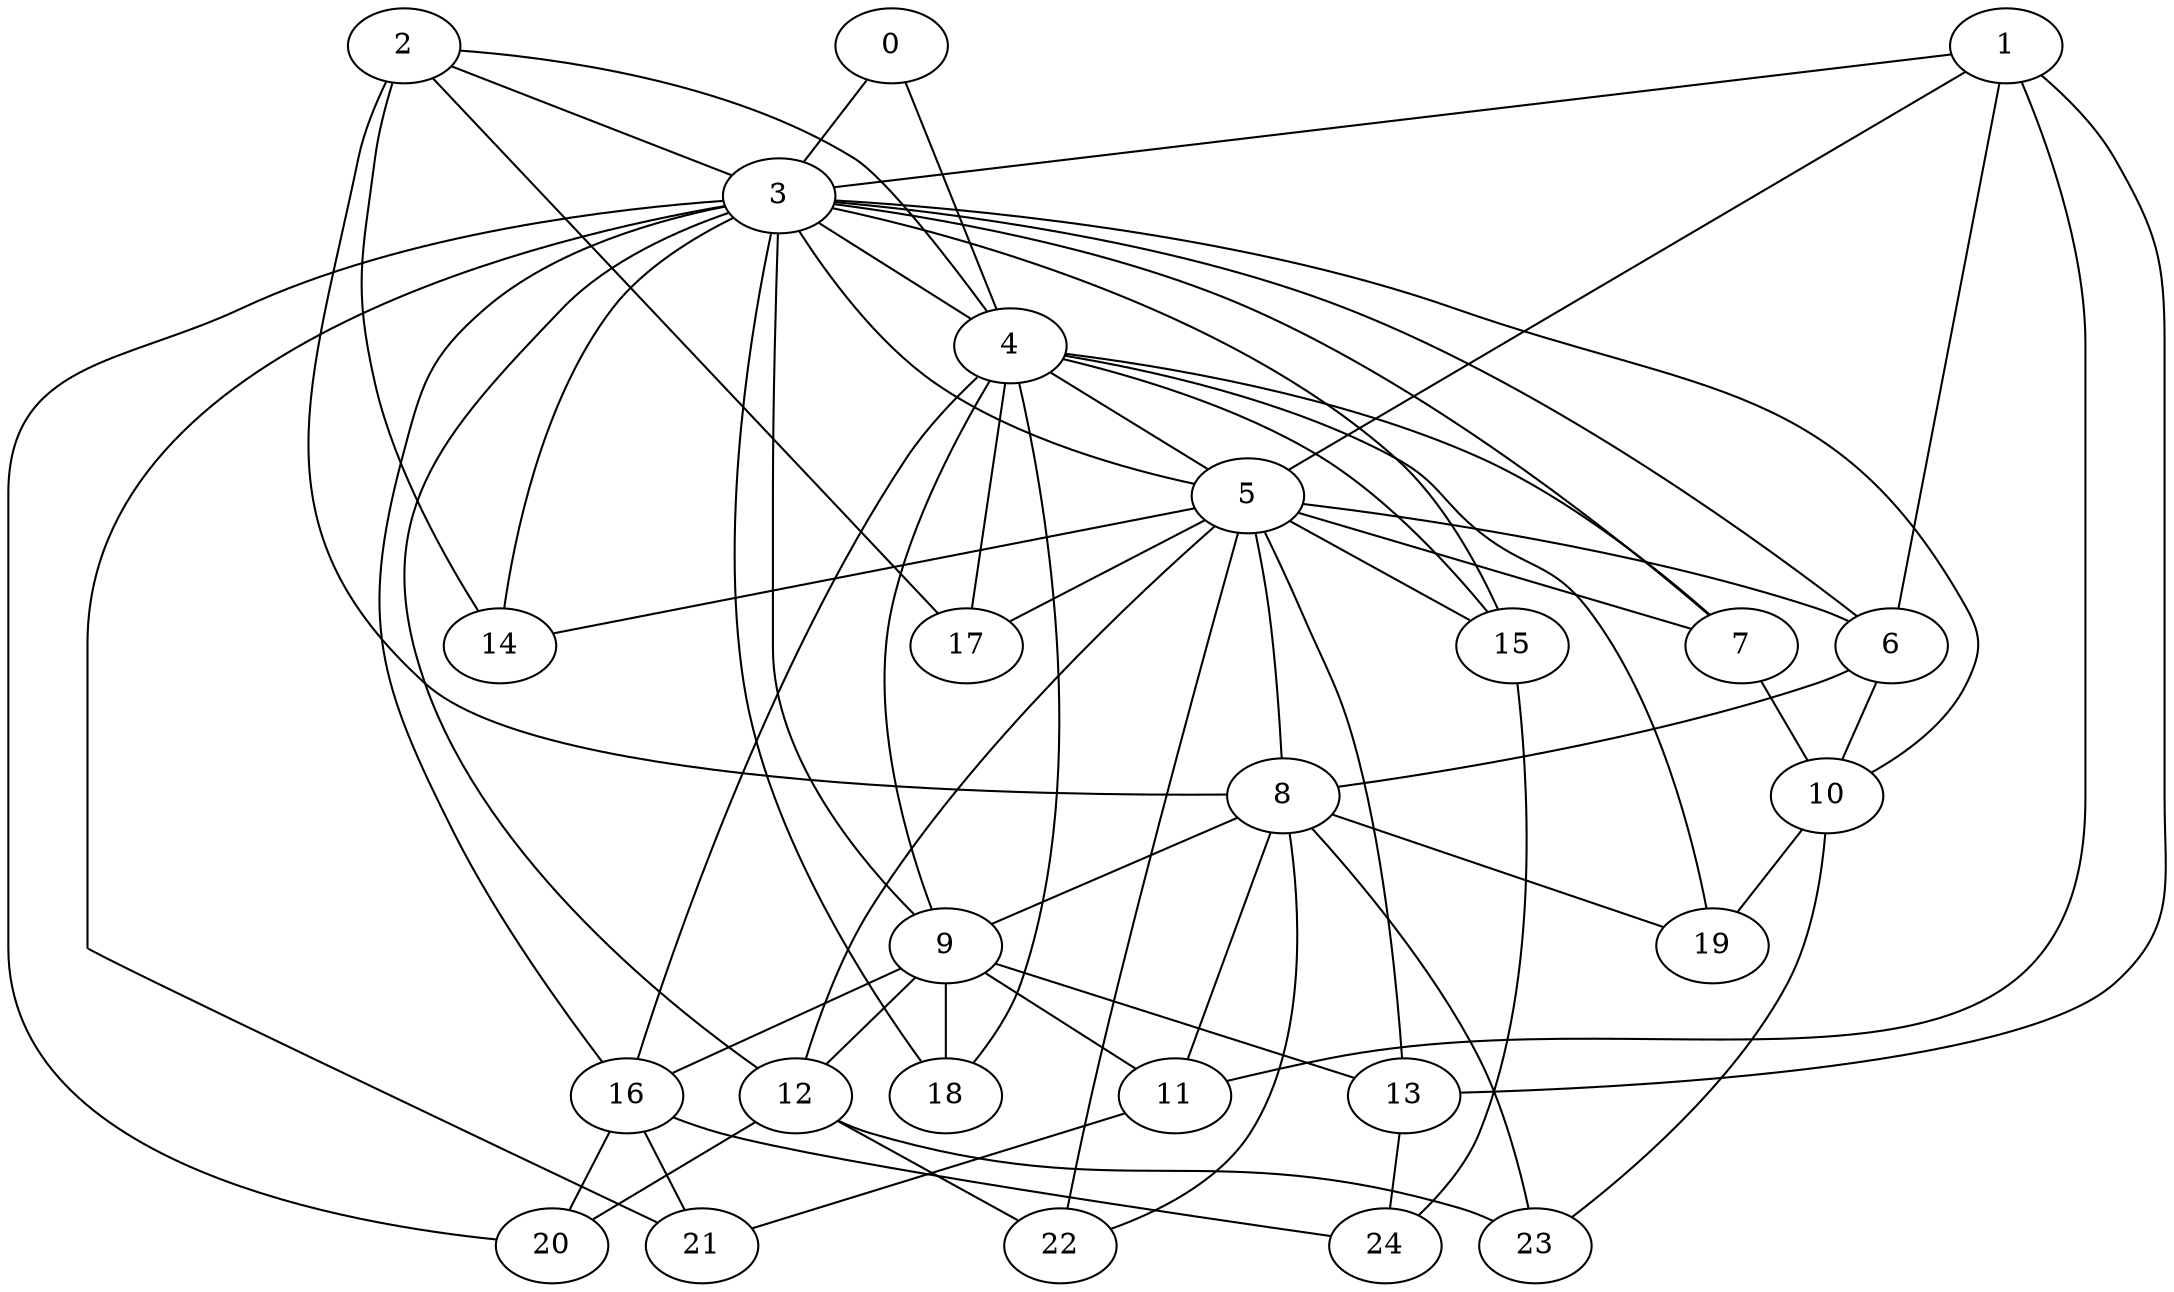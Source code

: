 strict graph "barabasi_albert_graph(25,3)" {
0;
1;
2;
3;
4;
5;
6;
7;
8;
9;
10;
11;
12;
13;
14;
15;
16;
17;
18;
19;
20;
21;
22;
23;
24;
0 -- 3  [is_available=True, prob="0.350408166729"];
0 -- 4  [is_available=True, prob="1.0"];
1 -- 11  [is_available=True, prob="0.316853586414"];
1 -- 3  [is_available=True, prob="0.360139053195"];
1 -- 5  [is_available=True, prob="0.253938017668"];
1 -- 6  [is_available=True, prob="0.185354168966"];
1 -- 13  [is_available=True, prob="1.0"];
2 -- 8  [is_available=True, prob="0.952359678118"];
2 -- 17  [is_available=True, prob="0.149486702192"];
2 -- 3  [is_available=True, prob="0.740476321913"];
2 -- 4  [is_available=True, prob="0.901750531903"];
2 -- 14  [is_available=True, prob="0.109121815947"];
3 -- 4  [is_available=True, prob="0.585926328691"];
3 -- 5  [is_available=True, prob="0.577775310421"];
3 -- 6  [is_available=True, prob="0.161265947816"];
3 -- 7  [is_available=True, prob="0.802737194922"];
3 -- 9  [is_available=True, prob="1.0"];
3 -- 10  [is_available=True, prob="0.680148757897"];
3 -- 12  [is_available=True, prob="0.74698129655"];
3 -- 14  [is_available=True, prob="0.159733441029"];
3 -- 15  [is_available=True, prob="0.952565598061"];
3 -- 16  [is_available=True, prob="0.845314848728"];
3 -- 18  [is_available=True, prob="0.0596946757855"];
3 -- 20  [is_available=True, prob="0.204463025668"];
3 -- 21  [is_available=True, prob="1.0"];
4 -- 5  [is_available=True, prob="0.7960976257"];
4 -- 7  [is_available=True, prob="1.0"];
4 -- 9  [is_available=True, prob="0.779613121022"];
4 -- 15  [is_available=True, prob="0.397267789112"];
4 -- 16  [is_available=True, prob="0.034458543329"];
4 -- 17  [is_available=True, prob="0.470354599967"];
4 -- 18  [is_available=True, prob="0.813419227906"];
4 -- 19  [is_available=True, prob="0.0253036440213"];
5 -- 6  [is_available=True, prob="0.463029936144"];
5 -- 7  [is_available=True, prob="0.343618922934"];
5 -- 8  [is_available=True, prob="0.796603425196"];
5 -- 12  [is_available=True, prob="0.193883427959"];
5 -- 13  [is_available=True, prob="0.99321120396"];
5 -- 14  [is_available=True, prob="1.0"];
5 -- 15  [is_available=True, prob="0.20613479099"];
5 -- 17  [is_available=True, prob="0.678851834249"];
5 -- 22  [is_available=True, prob="1.0"];
6 -- 8  [is_available=True, prob="0.0337727747808"];
6 -- 10  [is_available=True, prob="0.409627408411"];
7 -- 10  [is_available=True, prob="0.653230841808"];
8 -- 9  [is_available=True, prob="0.404556549935"];
8 -- 11  [is_available=True, prob="0.878613115309"];
8 -- 19  [is_available=True, prob="0.576288328034"];
8 -- 22  [is_available=True, prob="1.0"];
8 -- 23  [is_available=True, prob="0.472671107596"];
9 -- 11  [is_available=True, prob="1.0"];
9 -- 12  [is_available=True, prob="0.284780595872"];
9 -- 13  [is_available=True, prob="0.611804759506"];
9 -- 16  [is_available=True, prob="1.0"];
9 -- 18  [is_available=True, prob="0.905025479396"];
10 -- 19  [is_available=True, prob="0.22053693254"];
10 -- 23  [is_available=True, prob="0.394732704741"];
11 -- 21  [is_available=True, prob="0.0285700193286"];
12 -- 20  [is_available=True, prob="0.373741787757"];
12 -- 22  [is_available=True, prob="1.0"];
12 -- 23  [is_available=True, prob="0.293758004375"];
13 -- 24  [is_available=True, prob="0.99417719058"];
15 -- 24  [is_available=True, prob="0.0874449691862"];
16 -- 20  [is_available=True, prob="0.612786377839"];
16 -- 21  [is_available=True, prob="0.757024833121"];
16 -- 24  [is_available=True, prob="0.330427433002"];
}
